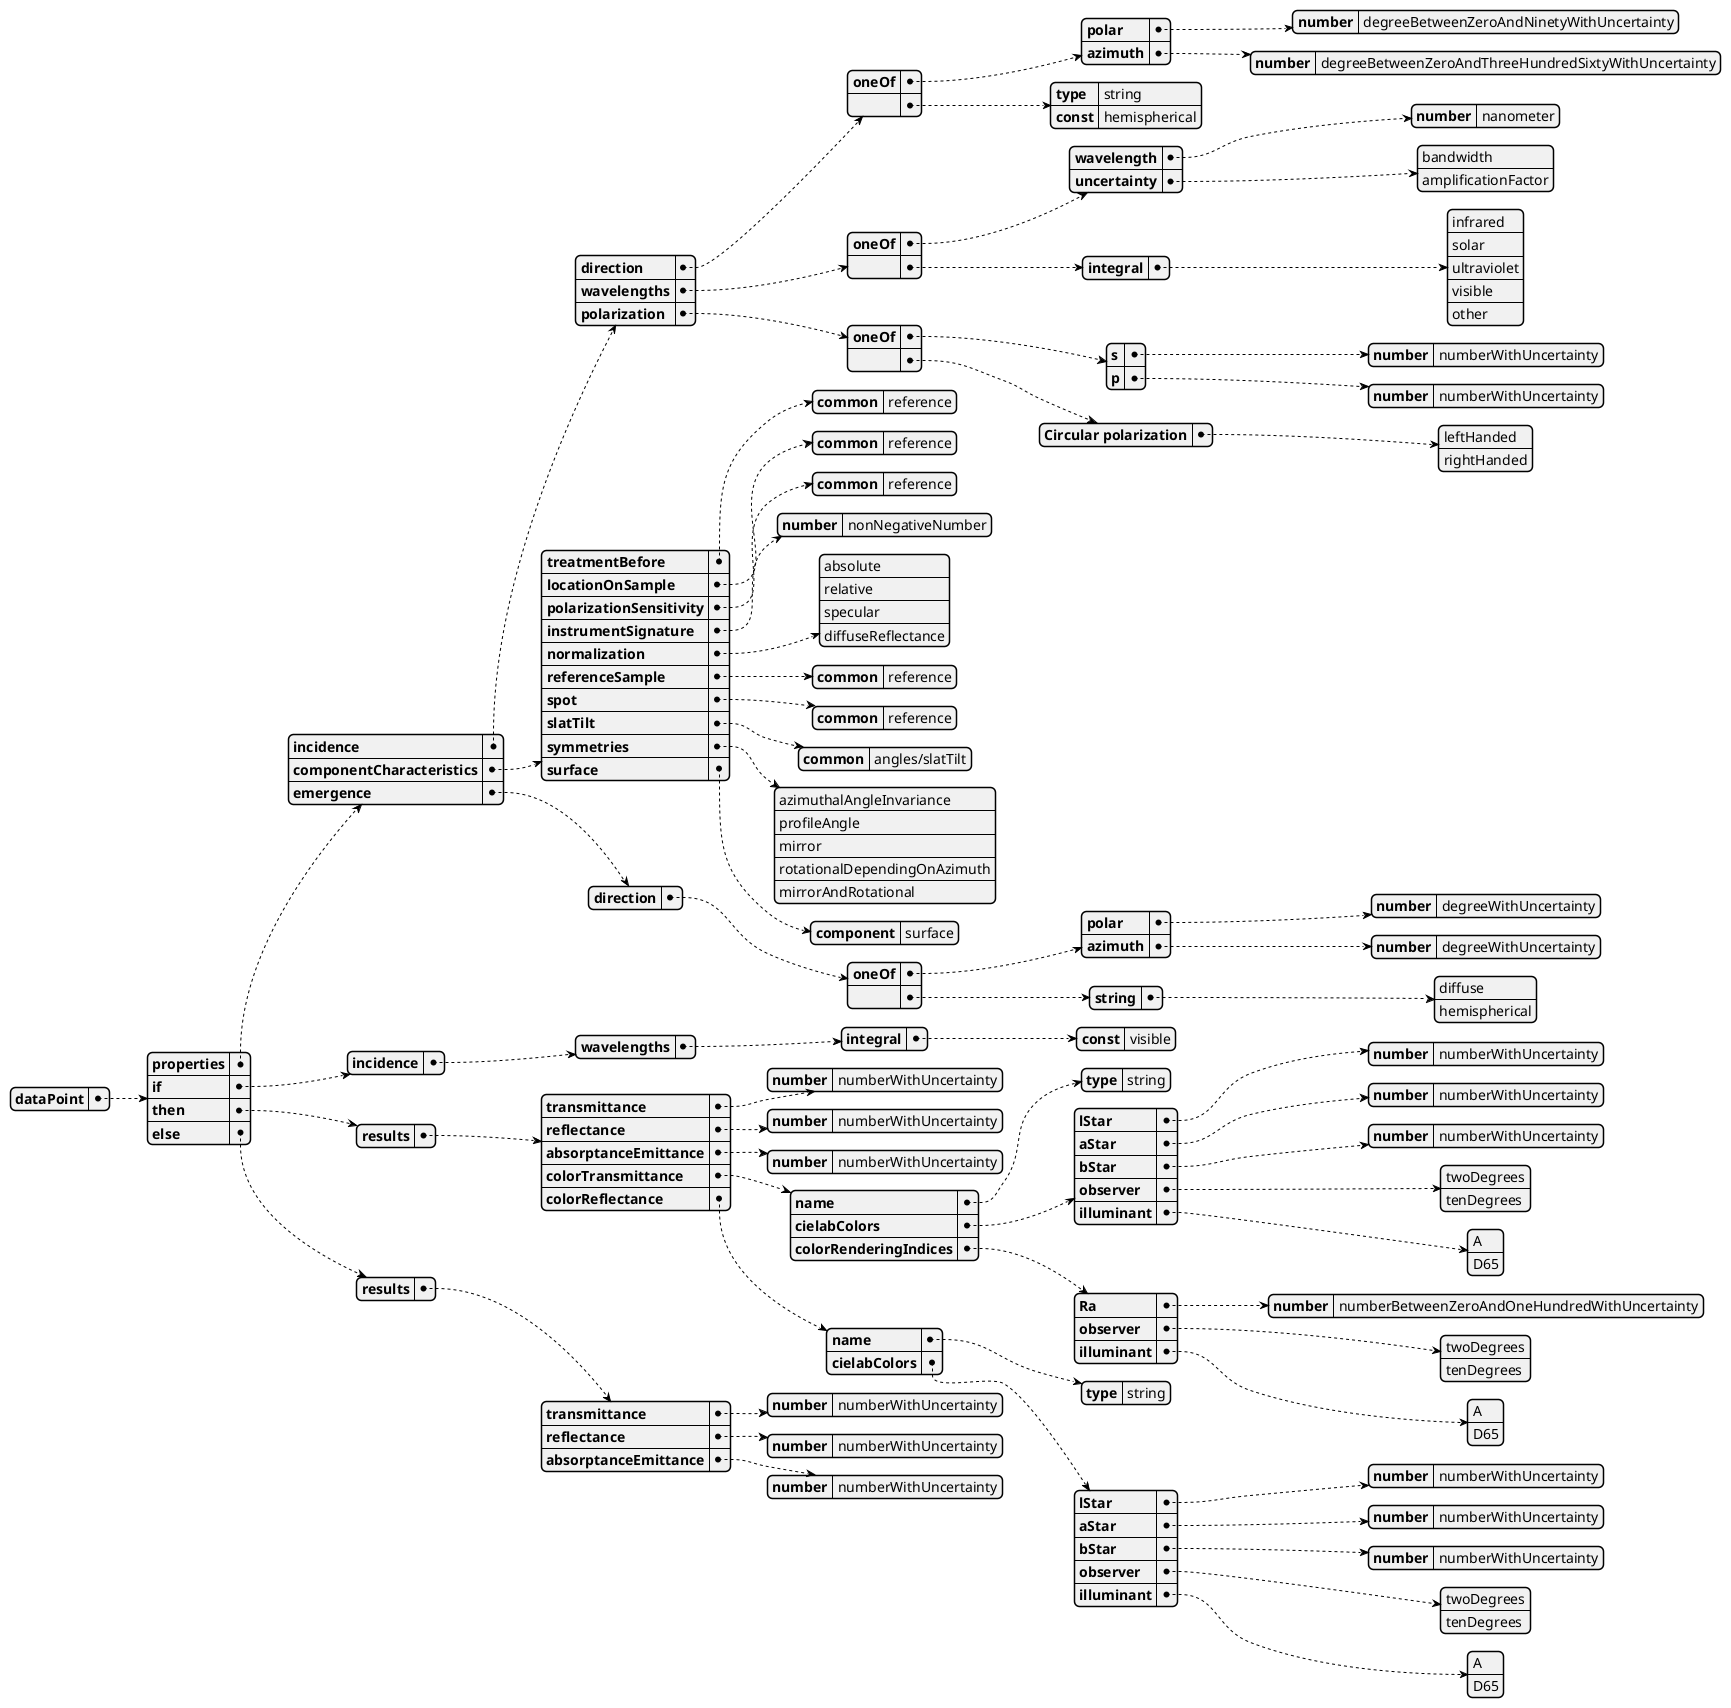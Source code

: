 @startjson opticalDataPointSchema
{
  "dataPoint": {
    "properties":
    {
      "incidence": {
        "direction": {
          "oneOf":
          {
            "polar": {
              "number": "degreeBetweenZeroAndNinetyWithUncertainty"
            }
            ,
            "azimuth": {
              "number": "degreeBetweenZeroAndThreeHundredSixtyWithUncertainty"

            }
          }
          ,
          "":
          {
            "type": "string",
            "const": "hemispherical"
          }

        }
        ,
        "wavelengths": {
          "oneOf":
          {
            "wavelength": {
              "number": "nanometer"
            }
            ,
            "uncertainty": [ "bandwidth", "amplificationFactor" ]
          }
          ,
          "":
          {
            "integral": ["infrared", "solar", "ultraviolet", "visible", "other"]
          }

        }
        ,
        "polarization": {
          "oneOf":
          {
            "s": {
              "number": "numberWithUncertainty"
            }
            ,
            "p": {
              "number": "numberWithUncertainty"
            }
          }
          ,
          "":
          {
            "Circular polarization": ["leftHanded", "rightHanded"]
          }

        }
      }
      ,
      "componentCharacteristics": {
        "treatmentBefore": {
          "common": "reference"
        }
        ,
        "locationOnSample": {
          "common": "reference"
        }
        ,
        "polarizationSensitivity": {
          "common": "reference"
        }
        ,
        "instrumentSignature": {
          "number": "nonNegativeNumber"
        }
        ,
        "normalization":  ["absolute", "relative", "specular", "diffuseReflectance"]
        ,
        "referenceSample": {
          "common": "reference"
        }
        ,
        "spot": {
          "common": "reference"
        }
        ,
        "slatTilt": {
          "common": "angles/slatTilt"
        }
        ,
        "symmetries": [
        "azimuthalAngleInvariance",
        "profileAngle",
        "mirror",
        "rotationalDependingOnAzimuth",
        "mirrorAndRotational"
        ]
        ,
        "surface": {
          "component": "surface"
        }
      }
      ,
      "emergence": {
        "direction": {
          "oneOf":
          {
            "polar": {
              "number": "degreeWithUncertainty"
            }
            ,
            "azimuth": {
              "number": "degreeWithUncertainty"
            }
          }
          ,
          "":
          {
            "string": ["diffuse", "hemispherical"]
          }

        }
      }
    },
    "if": {
          "incidence": {
              "wavelengths": {
                  "integral": {
                    "const": "visible"
                  }
                }
              }
        },
    "then": {
      "results": {
        "transmittance": {
          "number": "numberWithUncertainty"
        }
        ,
        "reflectance": {
          "number": "numberWithUncertainty"
        }
        ,
        "absorptanceEmittance": {
          "number": "numberWithUncertainty"
        },
        "colorTransmittance": {
          "name": {          "type": "string"        },
          "cielabColors": {
              "lStar": {
                "number": "numberWithUncertainty"
              },
              "aStar": {
                "number": "numberWithUncertainty"
              },
              "bStar": {
                "number": "numberWithUncertainty"
              },
              "observer":  ["twoDegrees", "tenDegrees"],
              "illuminant":  ["A", "D65"]
            },
          "colorRenderingIndices": {
              "Ra": { "number": "numberBetweenZeroAndOneHundredWithUncertainty"},
              "observer":  ["twoDegrees", "tenDegrees"],
              "illuminant":  ["A", "D65"]
            }
        },
        "colorReflectance": {
            "name": {"type": "string"   },
            "cielabColors": {
                "lStar": {
                  "number": "numberWithUncertainty"
                },
                "aStar": {
                  "number": "numberWithUncertainty"
                },
                "bStar": {
                  "number": "numberWithUncertainty"
                },
                "observer":  ["twoDegrees", "tenDegrees"],
                "illuminant":  ["A", "D65"]
            }
        }
      }
    },
    "else": {
      "results": {
        "transmittance": {
          "number": "numberWithUncertainty"
        }
        ,
        "reflectance": {
          "number": "numberWithUncertainty"
        }
        ,
        "absorptanceEmittance": {
          "number": "numberWithUncertainty"
        }
      }
    }
  }
}
@endjson